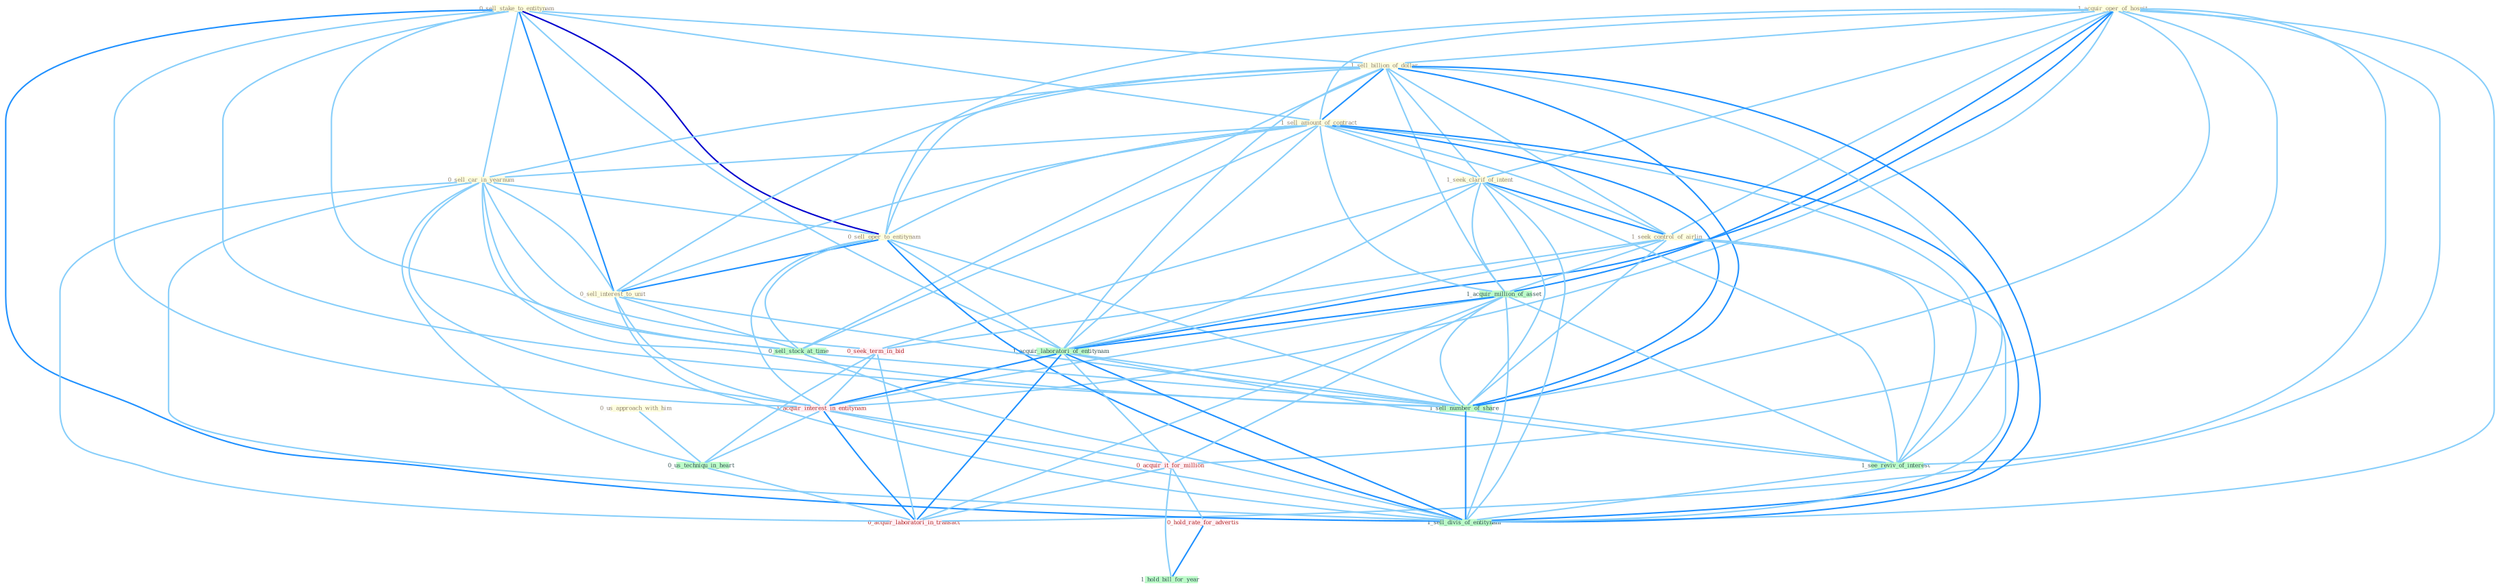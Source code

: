 Graph G{ 
    node
    [shape=polygon,style=filled,width=.5,height=.06,color="#BDFCC9",fixedsize=true,fontsize=4,
    fontcolor="#2f4f4f"];
    {node
    [color="#ffffe0", fontcolor="#8b7d6b"] "1_acquir_oper_of_hospit " "0_sell_stake_to_entitynam " "1_sell_billion_of_dollar " "0_us_approach_with_him " "1_sell_amount_of_contract " "0_sell_car_in_yearnum " "0_sell_oper_to_entitynam " "1_seek_clarif_of_intent " "0_sell_interest_to_unit " "1_seek_control_of_airlin "}
{node [color="#fff0f5", fontcolor="#b22222"] "0_seek_term_in_bid " "1_acquir_interest_in_entitynam " "0_acquir_it_for_million " "0_hold_rate_for_advertis " "0_acquir_laboratori_in_transact "}
edge [color="#B0E2FF"];

	"1_acquir_oper_of_hospit " -- "1_sell_billion_of_dollar " [w="1", color="#87cefa" ];
	"1_acquir_oper_of_hospit " -- "1_sell_amount_of_contract " [w="1", color="#87cefa" ];
	"1_acquir_oper_of_hospit " -- "0_sell_oper_to_entitynam " [w="1", color="#87cefa" ];
	"1_acquir_oper_of_hospit " -- "1_seek_clarif_of_intent " [w="1", color="#87cefa" ];
	"1_acquir_oper_of_hospit " -- "1_seek_control_of_airlin " [w="1", color="#87cefa" ];
	"1_acquir_oper_of_hospit " -- "1_acquir_million_of_asset " [w="2", color="#1e90ff" , len=0.8];
	"1_acquir_oper_of_hospit " -- "1_acquir_laboratori_of_entitynam " [w="2", color="#1e90ff" , len=0.8];
	"1_acquir_oper_of_hospit " -- "1_acquir_interest_in_entitynam " [w="1", color="#87cefa" ];
	"1_acquir_oper_of_hospit " -- "0_acquir_it_for_million " [w="1", color="#87cefa" ];
	"1_acquir_oper_of_hospit " -- "0_acquir_laboratori_in_transact " [w="1", color="#87cefa" ];
	"1_acquir_oper_of_hospit " -- "1_sell_number_of_share " [w="1", color="#87cefa" ];
	"1_acquir_oper_of_hospit " -- "1_see_reviv_of_interest " [w="1", color="#87cefa" ];
	"1_acquir_oper_of_hospit " -- "1_sell_divis_of_entitynam " [w="1", color="#87cefa" ];
	"0_sell_stake_to_entitynam " -- "1_sell_billion_of_dollar " [w="1", color="#87cefa" ];
	"0_sell_stake_to_entitynam " -- "1_sell_amount_of_contract " [w="1", color="#87cefa" ];
	"0_sell_stake_to_entitynam " -- "0_sell_car_in_yearnum " [w="1", color="#87cefa" ];
	"0_sell_stake_to_entitynam " -- "0_sell_oper_to_entitynam " [w="3", color="#0000cd" , len=0.6];
	"0_sell_stake_to_entitynam " -- "0_sell_interest_to_unit " [w="2", color="#1e90ff" , len=0.8];
	"0_sell_stake_to_entitynam " -- "1_acquir_laboratori_of_entitynam " [w="1", color="#87cefa" ];
	"0_sell_stake_to_entitynam " -- "1_acquir_interest_in_entitynam " [w="1", color="#87cefa" ];
	"0_sell_stake_to_entitynam " -- "0_sell_stock_at_time " [w="1", color="#87cefa" ];
	"0_sell_stake_to_entitynam " -- "1_sell_number_of_share " [w="1", color="#87cefa" ];
	"0_sell_stake_to_entitynam " -- "1_sell_divis_of_entitynam " [w="2", color="#1e90ff" , len=0.8];
	"1_sell_billion_of_dollar " -- "1_sell_amount_of_contract " [w="2", color="#1e90ff" , len=0.8];
	"1_sell_billion_of_dollar " -- "0_sell_car_in_yearnum " [w="1", color="#87cefa" ];
	"1_sell_billion_of_dollar " -- "0_sell_oper_to_entitynam " [w="1", color="#87cefa" ];
	"1_sell_billion_of_dollar " -- "1_seek_clarif_of_intent " [w="1", color="#87cefa" ];
	"1_sell_billion_of_dollar " -- "0_sell_interest_to_unit " [w="1", color="#87cefa" ];
	"1_sell_billion_of_dollar " -- "1_seek_control_of_airlin " [w="1", color="#87cefa" ];
	"1_sell_billion_of_dollar " -- "1_acquir_million_of_asset " [w="1", color="#87cefa" ];
	"1_sell_billion_of_dollar " -- "1_acquir_laboratori_of_entitynam " [w="1", color="#87cefa" ];
	"1_sell_billion_of_dollar " -- "0_sell_stock_at_time " [w="1", color="#87cefa" ];
	"1_sell_billion_of_dollar " -- "1_sell_number_of_share " [w="2", color="#1e90ff" , len=0.8];
	"1_sell_billion_of_dollar " -- "1_see_reviv_of_interest " [w="1", color="#87cefa" ];
	"1_sell_billion_of_dollar " -- "1_sell_divis_of_entitynam " [w="2", color="#1e90ff" , len=0.8];
	"0_us_approach_with_him " -- "0_us_techniqu_in_heart " [w="1", color="#87cefa" ];
	"1_sell_amount_of_contract " -- "0_sell_car_in_yearnum " [w="1", color="#87cefa" ];
	"1_sell_amount_of_contract " -- "0_sell_oper_to_entitynam " [w="1", color="#87cefa" ];
	"1_sell_amount_of_contract " -- "1_seek_clarif_of_intent " [w="1", color="#87cefa" ];
	"1_sell_amount_of_contract " -- "0_sell_interest_to_unit " [w="1", color="#87cefa" ];
	"1_sell_amount_of_contract " -- "1_seek_control_of_airlin " [w="1", color="#87cefa" ];
	"1_sell_amount_of_contract " -- "1_acquir_million_of_asset " [w="1", color="#87cefa" ];
	"1_sell_amount_of_contract " -- "1_acquir_laboratori_of_entitynam " [w="1", color="#87cefa" ];
	"1_sell_amount_of_contract " -- "0_sell_stock_at_time " [w="1", color="#87cefa" ];
	"1_sell_amount_of_contract " -- "1_sell_number_of_share " [w="2", color="#1e90ff" , len=0.8];
	"1_sell_amount_of_contract " -- "1_see_reviv_of_interest " [w="1", color="#87cefa" ];
	"1_sell_amount_of_contract " -- "1_sell_divis_of_entitynam " [w="2", color="#1e90ff" , len=0.8];
	"0_sell_car_in_yearnum " -- "0_sell_oper_to_entitynam " [w="1", color="#87cefa" ];
	"0_sell_car_in_yearnum " -- "0_sell_interest_to_unit " [w="1", color="#87cefa" ];
	"0_sell_car_in_yearnum " -- "0_seek_term_in_bid " [w="1", color="#87cefa" ];
	"0_sell_car_in_yearnum " -- "1_acquir_interest_in_entitynam " [w="1", color="#87cefa" ];
	"0_sell_car_in_yearnum " -- "0_us_techniqu_in_heart " [w="1", color="#87cefa" ];
	"0_sell_car_in_yearnum " -- "0_acquir_laboratori_in_transact " [w="1", color="#87cefa" ];
	"0_sell_car_in_yearnum " -- "0_sell_stock_at_time " [w="1", color="#87cefa" ];
	"0_sell_car_in_yearnum " -- "1_sell_number_of_share " [w="1", color="#87cefa" ];
	"0_sell_car_in_yearnum " -- "1_sell_divis_of_entitynam " [w="1", color="#87cefa" ];
	"0_sell_oper_to_entitynam " -- "0_sell_interest_to_unit " [w="2", color="#1e90ff" , len=0.8];
	"0_sell_oper_to_entitynam " -- "1_acquir_laboratori_of_entitynam " [w="1", color="#87cefa" ];
	"0_sell_oper_to_entitynam " -- "1_acquir_interest_in_entitynam " [w="1", color="#87cefa" ];
	"0_sell_oper_to_entitynam " -- "0_sell_stock_at_time " [w="1", color="#87cefa" ];
	"0_sell_oper_to_entitynam " -- "1_sell_number_of_share " [w="1", color="#87cefa" ];
	"0_sell_oper_to_entitynam " -- "1_sell_divis_of_entitynam " [w="2", color="#1e90ff" , len=0.8];
	"1_seek_clarif_of_intent " -- "1_seek_control_of_airlin " [w="2", color="#1e90ff" , len=0.8];
	"1_seek_clarif_of_intent " -- "1_acquir_million_of_asset " [w="1", color="#87cefa" ];
	"1_seek_clarif_of_intent " -- "1_acquir_laboratori_of_entitynam " [w="1", color="#87cefa" ];
	"1_seek_clarif_of_intent " -- "0_seek_term_in_bid " [w="1", color="#87cefa" ];
	"1_seek_clarif_of_intent " -- "1_sell_number_of_share " [w="1", color="#87cefa" ];
	"1_seek_clarif_of_intent " -- "1_see_reviv_of_interest " [w="1", color="#87cefa" ];
	"1_seek_clarif_of_intent " -- "1_sell_divis_of_entitynam " [w="1", color="#87cefa" ];
	"0_sell_interest_to_unit " -- "1_acquir_interest_in_entitynam " [w="1", color="#87cefa" ];
	"0_sell_interest_to_unit " -- "0_sell_stock_at_time " [w="1", color="#87cefa" ];
	"0_sell_interest_to_unit " -- "1_sell_number_of_share " [w="1", color="#87cefa" ];
	"0_sell_interest_to_unit " -- "1_sell_divis_of_entitynam " [w="1", color="#87cefa" ];
	"1_seek_control_of_airlin " -- "1_acquir_million_of_asset " [w="1", color="#87cefa" ];
	"1_seek_control_of_airlin " -- "1_acquir_laboratori_of_entitynam " [w="1", color="#87cefa" ];
	"1_seek_control_of_airlin " -- "0_seek_term_in_bid " [w="1", color="#87cefa" ];
	"1_seek_control_of_airlin " -- "1_sell_number_of_share " [w="1", color="#87cefa" ];
	"1_seek_control_of_airlin " -- "1_see_reviv_of_interest " [w="1", color="#87cefa" ];
	"1_seek_control_of_airlin " -- "1_sell_divis_of_entitynam " [w="1", color="#87cefa" ];
	"1_acquir_million_of_asset " -- "1_acquir_laboratori_of_entitynam " [w="2", color="#1e90ff" , len=0.8];
	"1_acquir_million_of_asset " -- "1_acquir_interest_in_entitynam " [w="1", color="#87cefa" ];
	"1_acquir_million_of_asset " -- "0_acquir_it_for_million " [w="1", color="#87cefa" ];
	"1_acquir_million_of_asset " -- "0_acquir_laboratori_in_transact " [w="1", color="#87cefa" ];
	"1_acquir_million_of_asset " -- "1_sell_number_of_share " [w="1", color="#87cefa" ];
	"1_acquir_million_of_asset " -- "1_see_reviv_of_interest " [w="1", color="#87cefa" ];
	"1_acquir_million_of_asset " -- "1_sell_divis_of_entitynam " [w="1", color="#87cefa" ];
	"1_acquir_laboratori_of_entitynam " -- "1_acquir_interest_in_entitynam " [w="2", color="#1e90ff" , len=0.8];
	"1_acquir_laboratori_of_entitynam " -- "0_acquir_it_for_million " [w="1", color="#87cefa" ];
	"1_acquir_laboratori_of_entitynam " -- "0_acquir_laboratori_in_transact " [w="2", color="#1e90ff" , len=0.8];
	"1_acquir_laboratori_of_entitynam " -- "1_sell_number_of_share " [w="1", color="#87cefa" ];
	"1_acquir_laboratori_of_entitynam " -- "1_see_reviv_of_interest " [w="1", color="#87cefa" ];
	"1_acquir_laboratori_of_entitynam " -- "1_sell_divis_of_entitynam " [w="2", color="#1e90ff" , len=0.8];
	"0_seek_term_in_bid " -- "1_acquir_interest_in_entitynam " [w="1", color="#87cefa" ];
	"0_seek_term_in_bid " -- "0_us_techniqu_in_heart " [w="1", color="#87cefa" ];
	"0_seek_term_in_bid " -- "0_acquir_laboratori_in_transact " [w="1", color="#87cefa" ];
	"1_acquir_interest_in_entitynam " -- "0_us_techniqu_in_heart " [w="1", color="#87cefa" ];
	"1_acquir_interest_in_entitynam " -- "0_acquir_it_for_million " [w="1", color="#87cefa" ];
	"1_acquir_interest_in_entitynam " -- "0_acquir_laboratori_in_transact " [w="2", color="#1e90ff" , len=0.8];
	"1_acquir_interest_in_entitynam " -- "1_sell_divis_of_entitynam " [w="1", color="#87cefa" ];
	"0_us_techniqu_in_heart " -- "0_acquir_laboratori_in_transact " [w="1", color="#87cefa" ];
	"0_acquir_it_for_million " -- "0_hold_rate_for_advertis " [w="1", color="#87cefa" ];
	"0_acquir_it_for_million " -- "0_acquir_laboratori_in_transact " [w="1", color="#87cefa" ];
	"0_acquir_it_for_million " -- "1_hold_bill_for_year " [w="1", color="#87cefa" ];
	"0_hold_rate_for_advertis " -- "1_hold_bill_for_year " [w="2", color="#1e90ff" , len=0.8];
	"0_sell_stock_at_time " -- "1_sell_number_of_share " [w="1", color="#87cefa" ];
	"0_sell_stock_at_time " -- "1_sell_divis_of_entitynam " [w="1", color="#87cefa" ];
	"1_sell_number_of_share " -- "1_see_reviv_of_interest " [w="1", color="#87cefa" ];
	"1_sell_number_of_share " -- "1_sell_divis_of_entitynam " [w="2", color="#1e90ff" , len=0.8];
	"1_see_reviv_of_interest " -- "1_sell_divis_of_entitynam " [w="1", color="#87cefa" ];
}